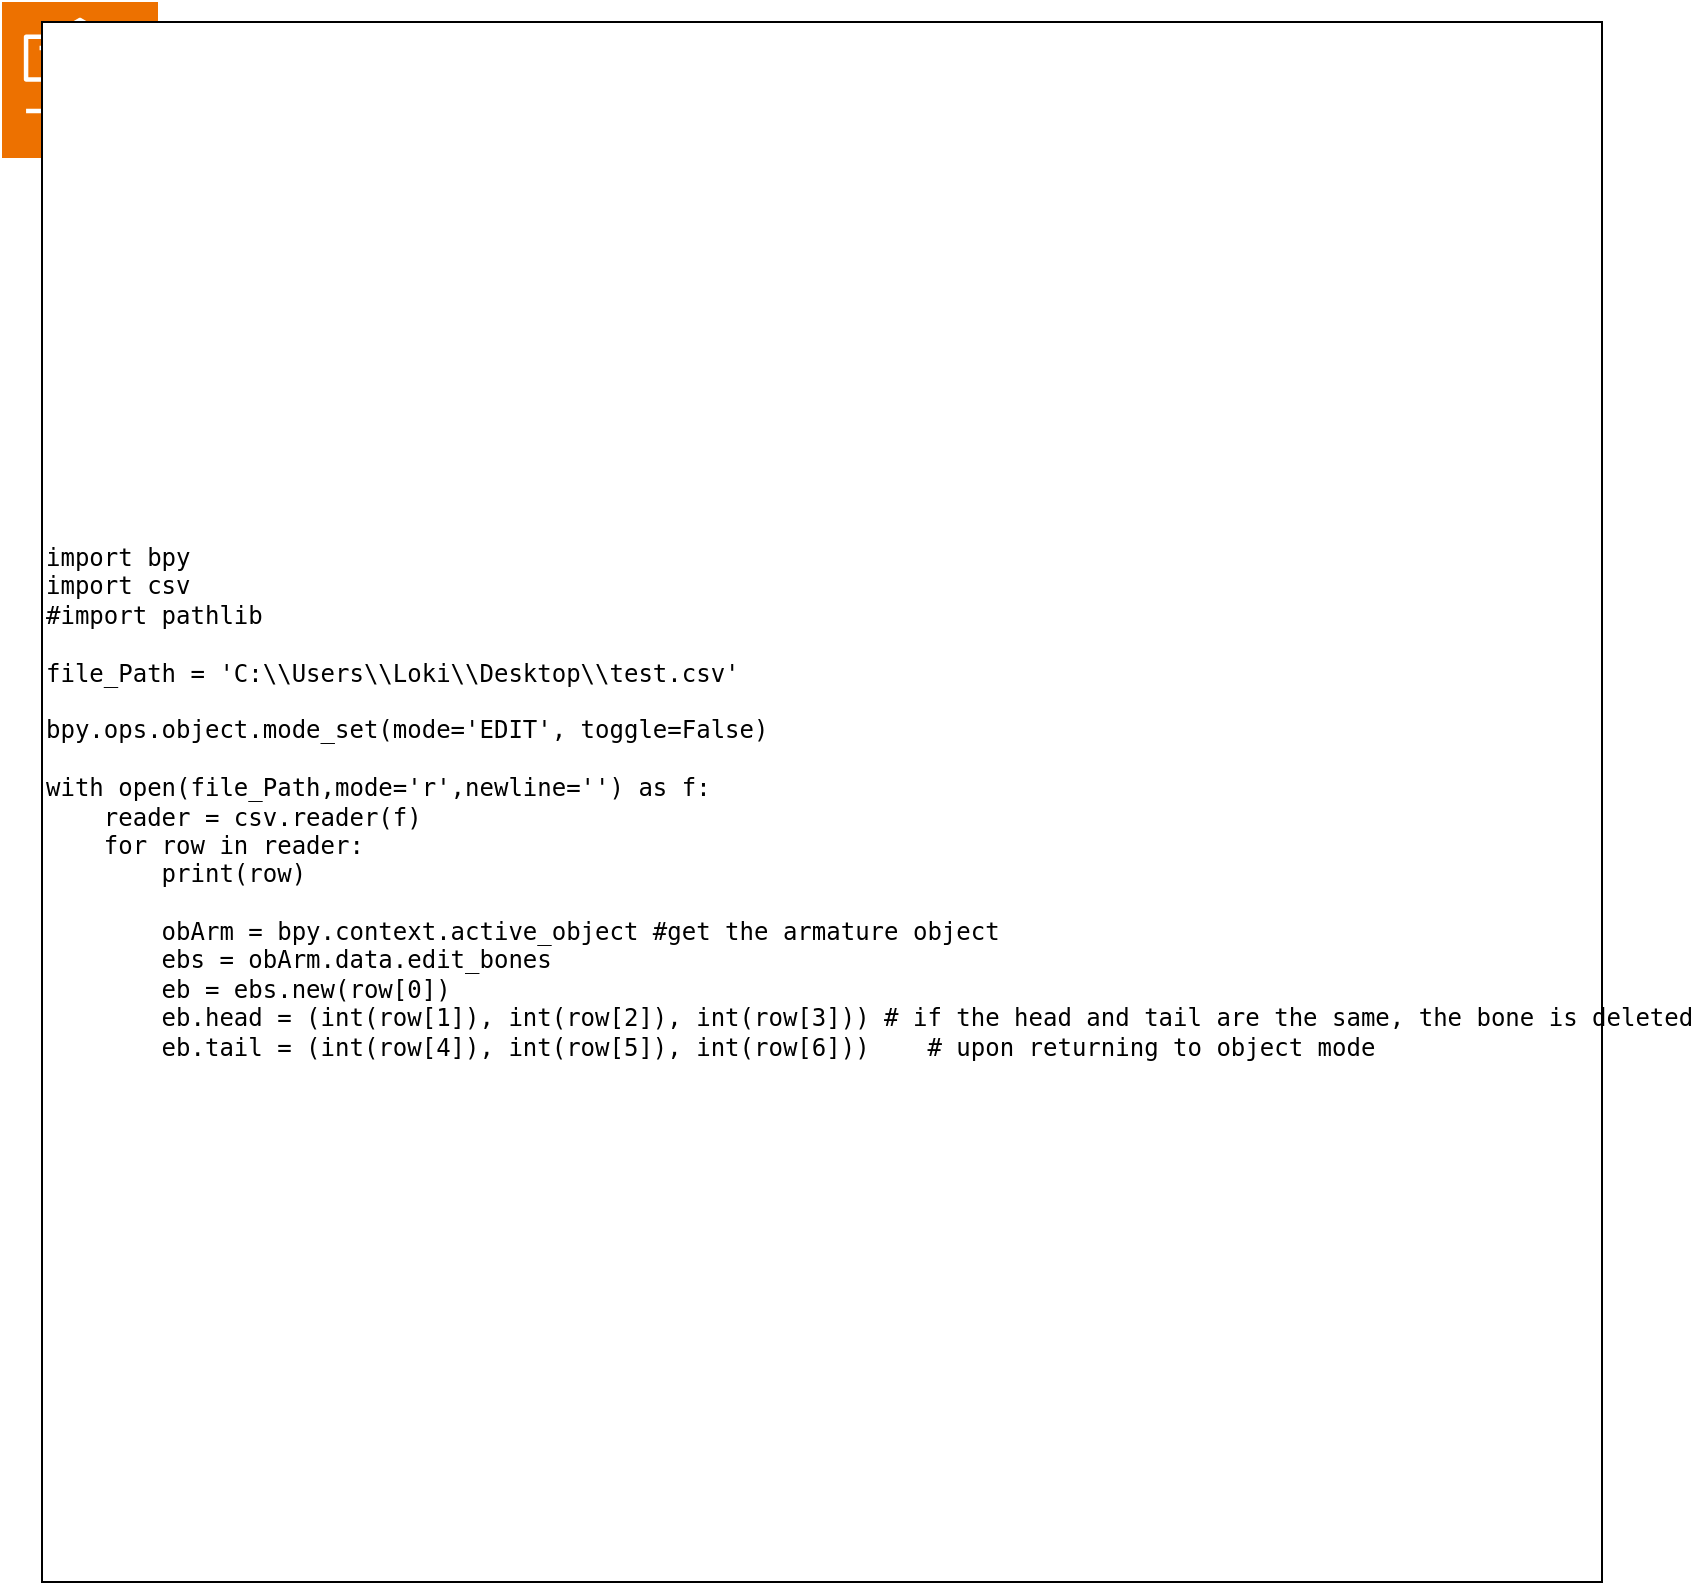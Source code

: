 <mxfile version="24.7.16">
  <diagram name="Page-1" id="qAumN8Wl2EMoKUn86MFI">
    <mxGraphModel dx="683" dy="371" grid="1" gridSize="10" guides="1" tooltips="1" connect="1" arrows="1" fold="1" page="1" pageScale="1" pageWidth="827" pageHeight="1169" math="0" shadow="0">
      <root>
        <mxCell id="0" />
        <mxCell id="1" parent="0" />
        <mxCell id="acZ_vWyUPFTXgobo571T-2" value="" style="sketch=0;points=[[0,0,0],[0.25,0,0],[0.5,0,0],[0.75,0,0],[1,0,0],[0,1,0],[0.25,1,0],[0.5,1,0],[0.75,1,0],[1,1,0],[0,0.25,0],[0,0.5,0],[0,0.75,0],[1,0.25,0],[1,0.5,0],[1,0.75,0]];outlineConnect=0;fontColor=#232F3E;fillColor=#ED7100;strokeColor=#ffffff;dashed=0;verticalLabelPosition=bottom;verticalAlign=top;align=center;html=1;fontSize=12;fontStyle=0;aspect=fixed;shape=mxgraph.aws4.resourceIcon;resIcon=mxgraph.aws4.elemental_link;" parent="1" vertex="1">
          <mxGeometry x="170" y="250" width="78" height="78" as="geometry" />
        </mxCell>
        <mxCell id="krZH_cTnFsNi8X5bqM1p-1" value="&lt;pre style=&quot;text-align: justify;&quot;&gt;import bpy&lt;div style=&quot;text-align: justify;&quot;&gt;import csv&lt;/div&gt;&lt;div style=&quot;text-align: justify;&quot;&gt;#import pathlib&lt;/div&gt;&lt;div style=&quot;text-align: justify;&quot;&gt;&lt;br&gt;&lt;/div&gt;&lt;div style=&quot;text-align: justify;&quot;&gt;file_Path = &#39;C:\\Users\\Loki\\Desktop\\test.csv&#39;&lt;/div&gt;&lt;div style=&quot;text-align: justify;&quot;&gt;&lt;br&gt;&lt;/div&gt;&lt;div style=&quot;text-align: justify;&quot;&gt;bpy.ops.object.mode_set(mode=&#39;EDIT&#39;, toggle=False)&lt;/div&gt;&lt;div style=&quot;text-align: justify;&quot;&gt;&lt;br&gt;&lt;/div&gt;&lt;div style=&quot;text-align: justify;&quot;&gt;with open(file_Path,mode=&#39;r&#39;,newline=&#39;&#39;) as f:&lt;/div&gt;&lt;div style=&quot;text-align: justify;&quot;&gt;&amp;nbsp; &amp;nbsp; reader = csv.reader(f)&lt;/div&gt;&lt;div style=&quot;text-align: justify;&quot;&gt;&amp;nbsp; &amp;nbsp; for row in reader:&lt;/div&gt;&lt;div style=&quot;text-align: justify;&quot;&gt;&amp;nbsp; &amp;nbsp; &amp;nbsp; &amp;nbsp; print(row)&lt;/div&gt;&lt;div style=&quot;text-align: justify;&quot;&gt;&lt;br&gt;&lt;/div&gt;&lt;div style=&quot;text-align: justify;&quot;&gt;&amp;nbsp; &amp;nbsp; &amp;nbsp; &amp;nbsp; obArm = bpy.context.active_object #get the armature object&lt;/div&gt;&lt;div style=&quot;text-align: justify;&quot;&gt;&amp;nbsp; &amp;nbsp; &amp;nbsp; &amp;nbsp; ebs = obArm.data.edit_bones&lt;/div&gt;&lt;div style=&quot;text-align: justify;&quot;&gt;&amp;nbsp; &amp;nbsp; &amp;nbsp; &amp;nbsp; eb = ebs.new(row[0])&lt;/div&gt;&lt;div style=&quot;text-align: justify;&quot;&gt;&amp;nbsp; &amp;nbsp; &amp;nbsp; &amp;nbsp; eb.head = (int(row[1]), int(row[2]), int(row[3])) # if the head and tail are the same, the bone is deleted&lt;/div&gt;&lt;div style=&quot;text-align: justify;&quot;&gt;&amp;nbsp; &amp;nbsp; &amp;nbsp; &amp;nbsp; eb.tail = (int(row[4]), int(row[5]), int(row[6]))&amp;nbsp; &amp;nbsp; # upon returning to object mode&lt;/div&gt;&lt;/pre&gt;" style="whiteSpace=wrap;html=1;aspect=fixed;align=left;" vertex="1" parent="1">
          <mxGeometry x="190" y="260" width="780" height="780" as="geometry" />
        </mxCell>
      </root>
    </mxGraphModel>
  </diagram>
</mxfile>
